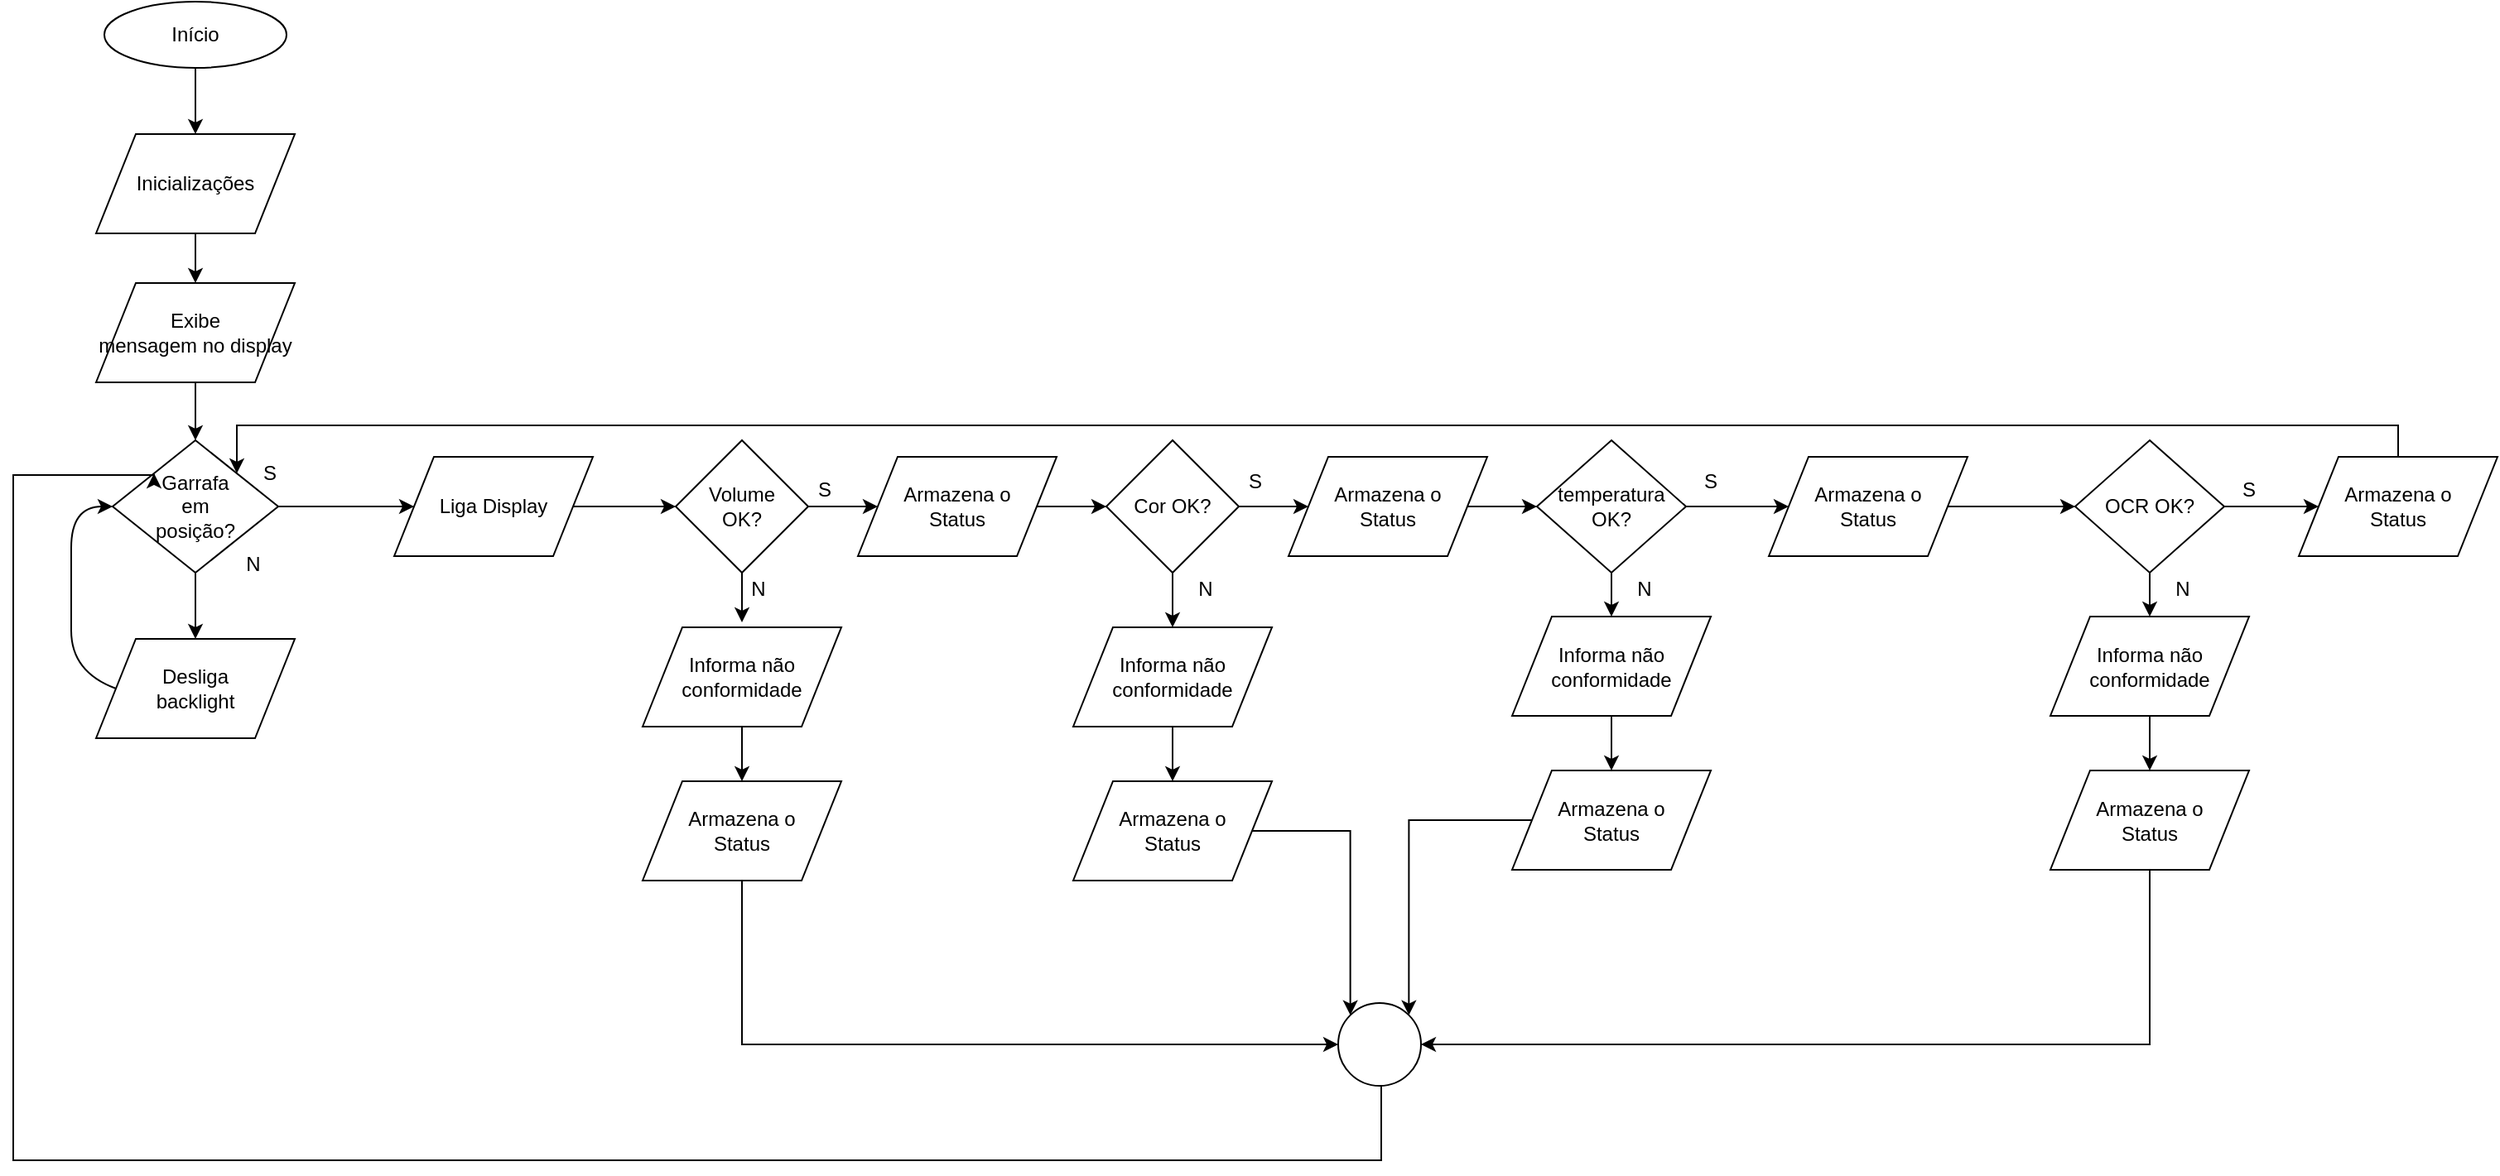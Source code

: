 <mxfile version="10.6.3" type="device"><diagram id="OQeeD1MrZh1LY3CujTuy" name="Page-1"><mxGraphModel dx="700" dy="401" grid="1" gridSize="10" guides="1" tooltips="1" connect="1" arrows="1" fold="1" page="1" pageScale="1" pageWidth="1169" pageHeight="827" math="0" shadow="0"><root><mxCell id="0"/><mxCell id="1" parent="0"/><mxCell id="waffDq9Txbu0hhQNXWsU-6" value="" style="edgeStyle=orthogonalEdgeStyle;rounded=0;orthogonalLoop=1;jettySize=auto;html=1;" parent="1" source="waffDq9Txbu0hhQNXWsU-1" target="waffDq9Txbu0hhQNXWsU-2" edge="1"><mxGeometry relative="1" as="geometry"/></mxCell><mxCell id="waffDq9Txbu0hhQNXWsU-1" value="Início" style="ellipse;whiteSpace=wrap;html=1;" parent="1" vertex="1"><mxGeometry x="105" y="20" width="110" height="40" as="geometry"/></mxCell><mxCell id="waffDq9Txbu0hhQNXWsU-7" value="" style="edgeStyle=orthogonalEdgeStyle;rounded=0;orthogonalLoop=1;jettySize=auto;html=1;" parent="1" source="waffDq9Txbu0hhQNXWsU-2" target="waffDq9Txbu0hhQNXWsU-4" edge="1"><mxGeometry relative="1" as="geometry"/></mxCell><mxCell id="waffDq9Txbu0hhQNXWsU-2" value="Inicializações" style="shape=parallelogram;perimeter=parallelogramPerimeter;whiteSpace=wrap;html=1;" parent="1" vertex="1"><mxGeometry x="100" y="100" width="120" height="60" as="geometry"/></mxCell><mxCell id="BS8PI69MUWiqQThHSvts-5" value="" style="edgeStyle=orthogonalEdgeStyle;rounded=0;orthogonalLoop=1;jettySize=auto;html=1;" edge="1" parent="1" source="waffDq9Txbu0hhQNXWsU-4" target="waffDq9Txbu0hhQNXWsU-33"><mxGeometry relative="1" as="geometry"/></mxCell><mxCell id="waffDq9Txbu0hhQNXWsU-4" value="&lt;div&gt;Exibe &lt;br&gt;&lt;/div&gt;&lt;div&gt;mensagem no display&lt;/div&gt;" style="shape=parallelogram;perimeter=parallelogramPerimeter;whiteSpace=wrap;html=1;" parent="1" vertex="1"><mxGeometry x="100" y="190" width="120" height="60" as="geometry"/></mxCell><mxCell id="waffDq9Txbu0hhQNXWsU-14" style="edgeStyle=none;rounded=0;orthogonalLoop=1;jettySize=auto;html=1;" parent="1" source="waffDq9Txbu0hhQNXWsU-5" edge="1"><mxGeometry relative="1" as="geometry"><mxPoint x="115" y="425" as="targetPoint"/></mxGeometry></mxCell><mxCell id="waffDq9Txbu0hhQNXWsU-5" value="&lt;div&gt;Desliga&lt;/div&gt;&lt;div&gt; backlight&lt;/div&gt;" style="shape=parallelogram;perimeter=parallelogramPerimeter;whiteSpace=wrap;html=1;" parent="1" vertex="1"><mxGeometry x="100" y="405" width="120" height="60" as="geometry"/></mxCell><mxCell id="waffDq9Txbu0hhQNXWsU-13" value="" style="curved=1;endArrow=classic;html=1;exitX=0;exitY=0.5;exitDx=0;exitDy=0;entryX=0;entryY=0.5;entryDx=0;entryDy=0;" parent="1" source="waffDq9Txbu0hhQNXWsU-5" edge="1" target="waffDq9Txbu0hhQNXWsU-33"><mxGeometry width="50" height="50" relative="1" as="geometry"><mxPoint x="72.5" y="370" as="sourcePoint"/><mxPoint x="117" y="325" as="targetPoint"/><Array as="points"><mxPoint x="85" y="425"/><mxPoint x="85" y="375"/><mxPoint x="85" y="325"/></Array></mxGeometry></mxCell><mxCell id="BS8PI69MUWiqQThHSvts-8" value="" style="edgeStyle=orthogonalEdgeStyle;rounded=0;orthogonalLoop=1;jettySize=auto;html=1;" edge="1" parent="1" source="waffDq9Txbu0hhQNXWsU-18" target="waffDq9Txbu0hhQNXWsU-20"><mxGeometry relative="1" as="geometry"/></mxCell><mxCell id="waffDq9Txbu0hhQNXWsU-18" value="Liga Display" style="shape=parallelogram;perimeter=parallelogramPerimeter;whiteSpace=wrap;html=1;" parent="1" vertex="1"><mxGeometry x="280" y="295" width="120" height="60" as="geometry"/></mxCell><mxCell id="waffDq9Txbu0hhQNXWsU-27" value="" style="edgeStyle=none;rounded=0;orthogonalLoop=1;jettySize=auto;html=1;" parent="1" source="waffDq9Txbu0hhQNXWsU-20" target="waffDq9Txbu0hhQNXWsU-26" edge="1"><mxGeometry relative="1" as="geometry"/></mxCell><mxCell id="waffDq9Txbu0hhQNXWsU-32" value="" style="edgeStyle=none;rounded=0;orthogonalLoop=1;jettySize=auto;html=1;" parent="1" source="waffDq9Txbu0hhQNXWsU-20" edge="1"><mxGeometry relative="1" as="geometry"><mxPoint x="490" y="395" as="targetPoint"/></mxGeometry></mxCell><mxCell id="waffDq9Txbu0hhQNXWsU-20" value="&lt;div&gt;Volume&lt;/div&gt;&lt;div&gt;OK?&lt;br&gt;&lt;/div&gt;" style="rhombus;whiteSpace=wrap;html=1;" parent="1" vertex="1"><mxGeometry x="450" y="285" width="80" height="80" as="geometry"/></mxCell><mxCell id="waffDq9Txbu0hhQNXWsU-25" value="N" style="text;html=1;strokeColor=none;fillColor=none;align=center;verticalAlign=middle;whiteSpace=wrap;rounded=0;" parent="1" vertex="1"><mxGeometry x="480" y="365" width="40" height="20" as="geometry"/></mxCell><mxCell id="waffDq9Txbu0hhQNXWsU-46" value="" style="edgeStyle=none;rounded=0;orthogonalLoop=1;jettySize=auto;html=1;" parent="1" source="waffDq9Txbu0hhQNXWsU-26" target="waffDq9Txbu0hhQNXWsU-45" edge="1"><mxGeometry relative="1" as="geometry"/></mxCell><mxCell id="waffDq9Txbu0hhQNXWsU-26" value="&lt;div&gt;Armazena o &lt;br&gt;&lt;/div&gt;&lt;div&gt;Status&lt;br&gt;&lt;/div&gt;" style="shape=parallelogram;perimeter=parallelogramPerimeter;whiteSpace=wrap;html=1;" parent="1" vertex="1"><mxGeometry x="560" y="295" width="120" height="60" as="geometry"/></mxCell><mxCell id="waffDq9Txbu0hhQNXWsU-58" value="" style="edgeStyle=none;rounded=0;orthogonalLoop=1;jettySize=auto;html=1;" parent="1" source="waffDq9Txbu0hhQNXWsU-29" target="waffDq9Txbu0hhQNXWsU-55" edge="1"><mxGeometry relative="1" as="geometry"/></mxCell><mxCell id="waffDq9Txbu0hhQNXWsU-29" value="&lt;div&gt;Informa não conformidade&lt;br&gt;&lt;/div&gt;" style="shape=parallelogram;perimeter=parallelogramPerimeter;whiteSpace=wrap;html=1;" parent="1" vertex="1"><mxGeometry x="430" y="398" width="120" height="60" as="geometry"/></mxCell><mxCell id="BS8PI69MUWiqQThHSvts-6" style="edgeStyle=orthogonalEdgeStyle;rounded=0;orthogonalLoop=1;jettySize=auto;html=1;exitX=1;exitY=0.5;exitDx=0;exitDy=0;entryX=0;entryY=0.5;entryDx=0;entryDy=0;" edge="1" parent="1" source="waffDq9Txbu0hhQNXWsU-33" target="waffDq9Txbu0hhQNXWsU-18"><mxGeometry relative="1" as="geometry"/></mxCell><mxCell id="BS8PI69MUWiqQThHSvts-7" value="" style="edgeStyle=orthogonalEdgeStyle;rounded=0;orthogonalLoop=1;jettySize=auto;html=1;" edge="1" parent="1" source="waffDq9Txbu0hhQNXWsU-33" target="waffDq9Txbu0hhQNXWsU-5"><mxGeometry relative="1" as="geometry"/></mxCell><mxCell id="waffDq9Txbu0hhQNXWsU-33" value="&lt;div&gt;Garrafa&lt;/div&gt;&lt;div&gt;em&lt;/div&gt;&lt;div&gt;posição?&lt;br&gt;&lt;/div&gt;" style="rhombus;whiteSpace=wrap;html=1;" parent="1" vertex="1"><mxGeometry x="110" y="285" width="100" height="80" as="geometry"/></mxCell><mxCell id="waffDq9Txbu0hhQNXWsU-36" value="S" style="text;html=1;strokeColor=none;fillColor=none;align=center;verticalAlign=middle;whiteSpace=wrap;rounded=0;" parent="1" vertex="1"><mxGeometry x="185" y="295" width="40" height="20" as="geometry"/></mxCell><mxCell id="waffDq9Txbu0hhQNXWsU-37" style="edgeStyle=none;rounded=0;orthogonalLoop=1;jettySize=auto;html=1;exitX=0.25;exitY=1;exitDx=0;exitDy=0;" parent="1" source="waffDq9Txbu0hhQNXWsU-36" target="waffDq9Txbu0hhQNXWsU-36" edge="1"><mxGeometry relative="1" as="geometry"/></mxCell><mxCell id="waffDq9Txbu0hhQNXWsU-40" value="S" style="text;html=1;strokeColor=none;fillColor=none;align=center;verticalAlign=middle;whiteSpace=wrap;rounded=0;" parent="1" vertex="1"><mxGeometry x="520" y="305" width="40" height="20" as="geometry"/></mxCell><mxCell id="waffDq9Txbu0hhQNXWsU-41" value="N" style="text;html=1;strokeColor=none;fillColor=none;align=center;verticalAlign=middle;whiteSpace=wrap;rounded=0;" parent="1" vertex="1"><mxGeometry x="175" y="350" width="40" height="20" as="geometry"/></mxCell><mxCell id="waffDq9Txbu0hhQNXWsU-48" value="" style="edgeStyle=none;rounded=0;orthogonalLoop=1;jettySize=auto;html=1;" parent="1" source="waffDq9Txbu0hhQNXWsU-45" target="waffDq9Txbu0hhQNXWsU-47" edge="1"><mxGeometry relative="1" as="geometry"/></mxCell><mxCell id="waffDq9Txbu0hhQNXWsU-52" value="" style="edgeStyle=none;rounded=0;orthogonalLoop=1;jettySize=auto;html=1;" parent="1" source="waffDq9Txbu0hhQNXWsU-45" target="waffDq9Txbu0hhQNXWsU-51" edge="1"><mxGeometry relative="1" as="geometry"/></mxCell><mxCell id="waffDq9Txbu0hhQNXWsU-45" value="Cor OK?" style="rhombus;whiteSpace=wrap;html=1;" parent="1" vertex="1"><mxGeometry x="710" y="285" width="80" height="80" as="geometry"/></mxCell><mxCell id="waffDq9Txbu0hhQNXWsU-50" value="" style="edgeStyle=none;rounded=0;orthogonalLoop=1;jettySize=auto;html=1;" parent="1" source="waffDq9Txbu0hhQNXWsU-47" target="waffDq9Txbu0hhQNXWsU-49" edge="1"><mxGeometry relative="1" as="geometry"/></mxCell><mxCell id="waffDq9Txbu0hhQNXWsU-47" value="&lt;div&gt;Armazena o &lt;br&gt;&lt;/div&gt;&lt;div&gt;Status&lt;br&gt;&lt;/div&gt;" style="shape=parallelogram;perimeter=parallelogramPerimeter;whiteSpace=wrap;html=1;" parent="1" vertex="1"><mxGeometry x="820" y="295" width="120" height="60" as="geometry"/></mxCell><mxCell id="waffDq9Txbu0hhQNXWsU-62" value="" style="edgeStyle=none;rounded=0;orthogonalLoop=1;jettySize=auto;html=1;" parent="1" source="waffDq9Txbu0hhQNXWsU-49" target="waffDq9Txbu0hhQNXWsU-60" edge="1"><mxGeometry relative="1" as="geometry"/></mxCell><mxCell id="waffDq9Txbu0hhQNXWsU-64" value="" style="edgeStyle=none;rounded=0;orthogonalLoop=1;jettySize=auto;html=1;" parent="1" source="waffDq9Txbu0hhQNXWsU-49" target="waffDq9Txbu0hhQNXWsU-63" edge="1"><mxGeometry relative="1" as="geometry"/></mxCell><mxCell id="waffDq9Txbu0hhQNXWsU-49" value="temperatura OK?" style="rhombus;whiteSpace=wrap;html=1;" parent="1" vertex="1"><mxGeometry x="970" y="285" width="90" height="80" as="geometry"/></mxCell><mxCell id="waffDq9Txbu0hhQNXWsU-54" value="" style="edgeStyle=none;rounded=0;orthogonalLoop=1;jettySize=auto;html=1;" parent="1" source="waffDq9Txbu0hhQNXWsU-51" target="waffDq9Txbu0hhQNXWsU-53" edge="1"><mxGeometry relative="1" as="geometry"/></mxCell><mxCell id="waffDq9Txbu0hhQNXWsU-51" value="&lt;div&gt;Informa não conformidade&lt;br&gt;&lt;/div&gt;" style="shape=parallelogram;perimeter=parallelogramPerimeter;whiteSpace=wrap;html=1;" parent="1" vertex="1"><mxGeometry x="690" y="398" width="120" height="60" as="geometry"/></mxCell><mxCell id="BS8PI69MUWiqQThHSvts-3" style="edgeStyle=orthogonalEdgeStyle;rounded=0;orthogonalLoop=1;jettySize=auto;html=1;entryX=0;entryY=0;entryDx=0;entryDy=0;" edge="1" parent="1" source="waffDq9Txbu0hhQNXWsU-53" target="waffDq9Txbu0hhQNXWsU-73"><mxGeometry relative="1" as="geometry"/></mxCell><mxCell id="waffDq9Txbu0hhQNXWsU-53" value="&lt;div&gt;Armazena o &lt;br&gt;&lt;/div&gt;&lt;div&gt;Status&lt;br&gt;&lt;/div&gt;" style="shape=parallelogram;perimeter=parallelogramPerimeter;whiteSpace=wrap;html=1;" parent="1" vertex="1"><mxGeometry x="690" y="491" width="120" height="60" as="geometry"/></mxCell><mxCell id="BS8PI69MUWiqQThHSvts-4" style="edgeStyle=orthogonalEdgeStyle;rounded=0;orthogonalLoop=1;jettySize=auto;html=1;entryX=0;entryY=0.5;entryDx=0;entryDy=0;" edge="1" parent="1" source="waffDq9Txbu0hhQNXWsU-55" target="waffDq9Txbu0hhQNXWsU-73"><mxGeometry relative="1" as="geometry"><Array as="points"><mxPoint x="490" y="650"/></Array></mxGeometry></mxCell><mxCell id="waffDq9Txbu0hhQNXWsU-55" value="&lt;div&gt;Armazena o &lt;br&gt;&lt;/div&gt;&lt;div&gt;Status&lt;br&gt;&lt;/div&gt;" style="shape=parallelogram;perimeter=parallelogramPerimeter;whiteSpace=wrap;html=1;" parent="1" vertex="1"><mxGeometry x="430" y="491" width="120" height="60" as="geometry"/></mxCell><mxCell id="waffDq9Txbu0hhQNXWsU-59" value="" style="edgeStyle=none;rounded=0;orthogonalLoop=1;jettySize=auto;html=1;" parent="1" source="waffDq9Txbu0hhQNXWsU-60" target="waffDq9Txbu0hhQNXWsU-61" edge="1"><mxGeometry relative="1" as="geometry"/></mxCell><mxCell id="waffDq9Txbu0hhQNXWsU-60" value="&lt;div&gt;Informa não conformidade&lt;br&gt;&lt;/div&gt;" style="shape=parallelogram;perimeter=parallelogramPerimeter;whiteSpace=wrap;html=1;" parent="1" vertex="1"><mxGeometry x="955" y="391.5" width="120" height="60" as="geometry"/></mxCell><mxCell id="BS8PI69MUWiqQThHSvts-2" style="edgeStyle=orthogonalEdgeStyle;rounded=0;orthogonalLoop=1;jettySize=auto;html=1;entryX=1;entryY=0;entryDx=0;entryDy=0;" edge="1" parent="1" source="waffDq9Txbu0hhQNXWsU-61" target="waffDq9Txbu0hhQNXWsU-73"><mxGeometry relative="1" as="geometry"/></mxCell><mxCell id="waffDq9Txbu0hhQNXWsU-61" value="&lt;div&gt;Armazena o &lt;br&gt;&lt;/div&gt;&lt;div&gt;Status&lt;br&gt;&lt;/div&gt;" style="shape=parallelogram;perimeter=parallelogramPerimeter;whiteSpace=wrap;html=1;" parent="1" vertex="1"><mxGeometry x="955" y="484.5" width="120" height="60" as="geometry"/></mxCell><mxCell id="waffDq9Txbu0hhQNXWsU-70" value="" style="edgeStyle=none;rounded=0;orthogonalLoop=1;jettySize=auto;html=1;" parent="1" source="waffDq9Txbu0hhQNXWsU-63" target="waffDq9Txbu0hhQNXWsU-66" edge="1"><mxGeometry relative="1" as="geometry"/></mxCell><mxCell id="waffDq9Txbu0hhQNXWsU-63" value="&lt;div&gt;Armazena o &lt;br&gt;&lt;/div&gt;&lt;div&gt;Status&lt;br&gt;&lt;/div&gt;" style="shape=parallelogram;perimeter=parallelogramPerimeter;whiteSpace=wrap;html=1;" parent="1" vertex="1"><mxGeometry x="1110" y="295" width="120" height="60" as="geometry"/></mxCell><mxCell id="waffDq9Txbu0hhQNXWsU-65" value="" style="edgeStyle=none;rounded=0;orthogonalLoop=1;jettySize=auto;html=1;" parent="1" source="waffDq9Txbu0hhQNXWsU-66" target="waffDq9Txbu0hhQNXWsU-68" edge="1"><mxGeometry relative="1" as="geometry"/></mxCell><mxCell id="waffDq9Txbu0hhQNXWsU-72" value="" style="edgeStyle=none;rounded=0;orthogonalLoop=1;jettySize=auto;html=1;" parent="1" source="waffDq9Txbu0hhQNXWsU-66" target="waffDq9Txbu0hhQNXWsU-71" edge="1"><mxGeometry relative="1" as="geometry"/></mxCell><mxCell id="waffDq9Txbu0hhQNXWsU-66" value="OCR OK?" style="rhombus;whiteSpace=wrap;html=1;" parent="1" vertex="1"><mxGeometry x="1295" y="285" width="90" height="80" as="geometry"/></mxCell><mxCell id="waffDq9Txbu0hhQNXWsU-67" value="" style="edgeStyle=none;rounded=0;orthogonalLoop=1;jettySize=auto;html=1;" parent="1" source="waffDq9Txbu0hhQNXWsU-68" target="waffDq9Txbu0hhQNXWsU-69" edge="1"><mxGeometry relative="1" as="geometry"/></mxCell><mxCell id="waffDq9Txbu0hhQNXWsU-68" value="&lt;div&gt;Informa não conformidade&lt;br&gt;&lt;/div&gt;" style="shape=parallelogram;perimeter=parallelogramPerimeter;whiteSpace=wrap;html=1;" parent="1" vertex="1"><mxGeometry x="1280" y="391.5" width="120" height="60" as="geometry"/></mxCell><mxCell id="BS8PI69MUWiqQThHSvts-1" style="edgeStyle=orthogonalEdgeStyle;rounded=0;orthogonalLoop=1;jettySize=auto;html=1;entryX=1;entryY=0.5;entryDx=0;entryDy=0;" edge="1" parent="1" source="waffDq9Txbu0hhQNXWsU-69" target="waffDq9Txbu0hhQNXWsU-73"><mxGeometry relative="1" as="geometry"><mxPoint x="1340.0" y="645" as="targetPoint"/><Array as="points"><mxPoint x="1340" y="650"/></Array></mxGeometry></mxCell><mxCell id="waffDq9Txbu0hhQNXWsU-69" value="&lt;div&gt;Armazena o &lt;br&gt;&lt;/div&gt;&lt;div&gt;Status&lt;br&gt;&lt;/div&gt;" style="shape=parallelogram;perimeter=parallelogramPerimeter;whiteSpace=wrap;html=1;" parent="1" vertex="1"><mxGeometry x="1280" y="484.5" width="120" height="60" as="geometry"/></mxCell><mxCell id="BS8PI69MUWiqQThHSvts-10" style="edgeStyle=orthogonalEdgeStyle;rounded=0;orthogonalLoop=1;jettySize=auto;html=1;entryX=1;entryY=0;entryDx=0;entryDy=0;" edge="1" parent="1" source="waffDq9Txbu0hhQNXWsU-71" target="waffDq9Txbu0hhQNXWsU-33"><mxGeometry relative="1" as="geometry"><Array as="points"><mxPoint x="1490" y="276"/><mxPoint x="185" y="276"/></Array></mxGeometry></mxCell><mxCell id="waffDq9Txbu0hhQNXWsU-71" value="&lt;div&gt;Armazena o&lt;/div&gt;&lt;div&gt;Status&lt;br&gt;&lt;/div&gt;" style="shape=parallelogram;perimeter=parallelogramPerimeter;whiteSpace=wrap;html=1;" parent="1" vertex="1"><mxGeometry x="1430" y="295" width="120" height="60" as="geometry"/></mxCell><mxCell id="BS8PI69MUWiqQThHSvts-9" style="edgeStyle=orthogonalEdgeStyle;rounded=0;orthogonalLoop=1;jettySize=auto;html=1;entryX=0;entryY=0;entryDx=0;entryDy=0;" edge="1" parent="1" source="waffDq9Txbu0hhQNXWsU-73" target="waffDq9Txbu0hhQNXWsU-33"><mxGeometry relative="1" as="geometry"><Array as="points"><mxPoint x="876" y="720"/><mxPoint x="50" y="720"/><mxPoint x="50" y="306"/></Array></mxGeometry></mxCell><mxCell id="waffDq9Txbu0hhQNXWsU-73" value="" style="ellipse;whiteSpace=wrap;html=1;aspect=fixed;" parent="1" vertex="1"><mxGeometry x="850" y="625" width="50" height="50" as="geometry"/></mxCell><mxCell id="waffDq9Txbu0hhQNXWsU-76" value="S" style="text;html=1;strokeColor=none;fillColor=none;align=center;verticalAlign=middle;whiteSpace=wrap;rounded=0;" parent="1" vertex="1"><mxGeometry x="780" y="300" width="40" height="20" as="geometry"/></mxCell><mxCell id="BS8PI69MUWiqQThHSvts-11" value="S" style="text;html=1;strokeColor=none;fillColor=none;align=center;verticalAlign=middle;whiteSpace=wrap;rounded=0;" vertex="1" parent="1"><mxGeometry x="1055" y="300" width="40" height="20" as="geometry"/></mxCell><mxCell id="BS8PI69MUWiqQThHSvts-12" value="S" style="text;html=1;strokeColor=none;fillColor=none;align=center;verticalAlign=middle;whiteSpace=wrap;rounded=0;" vertex="1" parent="1"><mxGeometry x="1380" y="305" width="40" height="20" as="geometry"/></mxCell><mxCell id="BS8PI69MUWiqQThHSvts-13" value="N" style="text;html=1;strokeColor=none;fillColor=none;align=center;verticalAlign=middle;whiteSpace=wrap;rounded=0;" vertex="1" parent="1"><mxGeometry x="750" y="365" width="40" height="20" as="geometry"/></mxCell><mxCell id="BS8PI69MUWiqQThHSvts-14" value="N" style="text;html=1;strokeColor=none;fillColor=none;align=center;verticalAlign=middle;whiteSpace=wrap;rounded=0;" vertex="1" parent="1"><mxGeometry x="1015" y="365" width="40" height="20" as="geometry"/></mxCell><mxCell id="BS8PI69MUWiqQThHSvts-15" value="N" style="text;html=1;strokeColor=none;fillColor=none;align=center;verticalAlign=middle;whiteSpace=wrap;rounded=0;" vertex="1" parent="1"><mxGeometry x="1340" y="365" width="40" height="20" as="geometry"/></mxCell></root></mxGraphModel></diagram></mxfile>